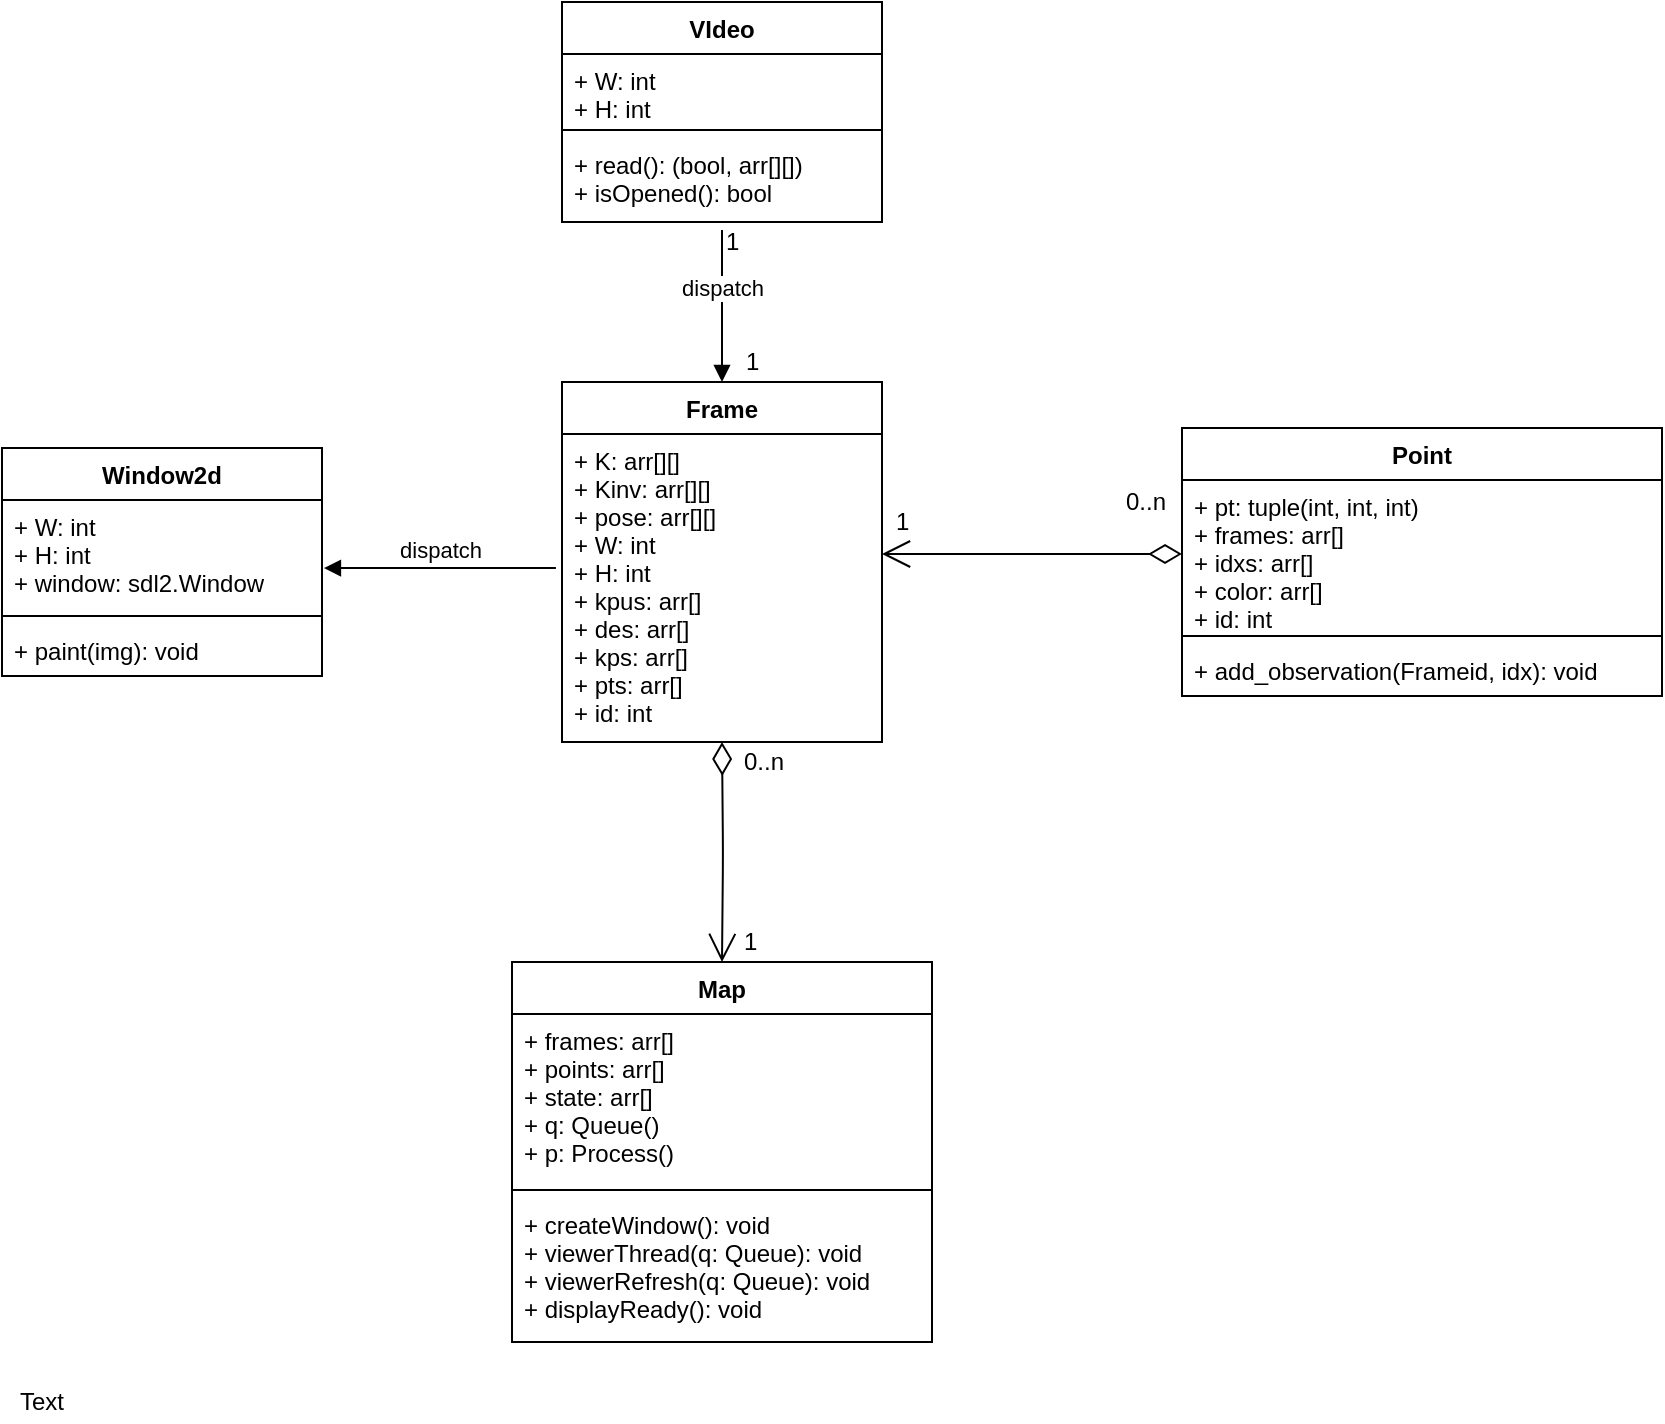<mxfile version="12.1.8" type="device" pages="1"><diagram id="1zFxDMHXRT4skQqIEJuN" name="Page-1"><mxGraphModel dx="1408" dy="731" grid="1" gridSize="10" guides="1" tooltips="1" connect="1" arrows="1" fold="1" page="1" pageScale="1" pageWidth="850" pageHeight="1100" math="0" shadow="0"><root><mxCell id="0"/><mxCell id="1" parent="0"/><mxCell id="I6wavkj0kkIIF9P3YrVP-5" value="Point" style="swimlane;fontStyle=1;align=center;verticalAlign=top;childLayout=stackLayout;horizontal=1;startSize=26;horizontalStack=0;resizeParent=1;resizeParentMax=0;resizeLast=0;collapsible=1;marginBottom=0;" vertex="1" parent="1"><mxGeometry x="600" y="233" width="240" height="134" as="geometry"/></mxCell><mxCell id="I6wavkj0kkIIF9P3YrVP-6" value="+ pt: tuple(int, int, int)&#10;+ frames: arr[]&#10;+ idxs: arr[]&#10;+ color: arr[]&#10;+ id: int" style="text;strokeColor=none;fillColor=none;align=left;verticalAlign=top;spacingLeft=4;spacingRight=4;overflow=hidden;rotatable=0;points=[[0,0.5],[1,0.5]];portConstraint=eastwest;" vertex="1" parent="I6wavkj0kkIIF9P3YrVP-5"><mxGeometry y="26" width="240" height="74" as="geometry"/></mxCell><mxCell id="I6wavkj0kkIIF9P3YrVP-7" value="" style="line;strokeWidth=1;fillColor=none;align=left;verticalAlign=middle;spacingTop=-1;spacingLeft=3;spacingRight=3;rotatable=0;labelPosition=right;points=[];portConstraint=eastwest;" vertex="1" parent="I6wavkj0kkIIF9P3YrVP-5"><mxGeometry y="100" width="240" height="8" as="geometry"/></mxCell><mxCell id="I6wavkj0kkIIF9P3YrVP-8" value="+ add_observation(Frameid, idx): void" style="text;strokeColor=none;fillColor=none;align=left;verticalAlign=top;spacingLeft=4;spacingRight=4;overflow=hidden;rotatable=0;points=[[0,0.5],[1,0.5]];portConstraint=eastwest;" vertex="1" parent="I6wavkj0kkIIF9P3YrVP-5"><mxGeometry y="108" width="240" height="26" as="geometry"/></mxCell><mxCell id="I6wavkj0kkIIF9P3YrVP-13" value="Map&#10;" style="swimlane;fontStyle=1;align=center;verticalAlign=top;childLayout=stackLayout;horizontal=1;startSize=26;horizontalStack=0;resizeParent=1;resizeParentMax=0;resizeLast=0;collapsible=1;marginBottom=0;" vertex="1" parent="1"><mxGeometry x="265" y="500" width="210" height="190" as="geometry"/></mxCell><mxCell id="I6wavkj0kkIIF9P3YrVP-14" value="+ frames: arr[]&#10;+ points: arr[]&#10;+ state: arr[]&#10;+ q: Queue()&#10;+ p: Process()" style="text;strokeColor=none;fillColor=none;align=left;verticalAlign=top;spacingLeft=4;spacingRight=4;overflow=hidden;rotatable=0;points=[[0,0.5],[1,0.5]];portConstraint=eastwest;" vertex="1" parent="I6wavkj0kkIIF9P3YrVP-13"><mxGeometry y="26" width="210" height="84" as="geometry"/></mxCell><mxCell id="I6wavkj0kkIIF9P3YrVP-15" value="" style="line;strokeWidth=1;fillColor=none;align=left;verticalAlign=middle;spacingTop=-1;spacingLeft=3;spacingRight=3;rotatable=0;labelPosition=right;points=[];portConstraint=eastwest;" vertex="1" parent="I6wavkj0kkIIF9P3YrVP-13"><mxGeometry y="110" width="210" height="8" as="geometry"/></mxCell><mxCell id="I6wavkj0kkIIF9P3YrVP-16" value="+ createWindow(): void&#10;+ viewerThread(q: Queue): void&#10;+ viewerRefresh(q: Queue): void&#10;+ displayReady(): void&#10;&#10;&#10;" style="text;strokeColor=none;fillColor=none;align=left;verticalAlign=top;spacingLeft=4;spacingRight=4;overflow=hidden;rotatable=0;points=[[0,0.5],[1,0.5]];portConstraint=eastwest;" vertex="1" parent="I6wavkj0kkIIF9P3YrVP-13"><mxGeometry y="118" width="210" height="72" as="geometry"/></mxCell><mxCell id="I6wavkj0kkIIF9P3YrVP-17" value="VIdeo" style="swimlane;fontStyle=1;align=center;verticalAlign=top;childLayout=stackLayout;horizontal=1;startSize=26;horizontalStack=0;resizeParent=1;resizeParentMax=0;resizeLast=0;collapsible=1;marginBottom=0;" vertex="1" parent="1"><mxGeometry x="290" y="20" width="160" height="110" as="geometry"/></mxCell><mxCell id="I6wavkj0kkIIF9P3YrVP-18" value="+ W: int&#10;+ H: int" style="text;strokeColor=none;fillColor=none;align=left;verticalAlign=top;spacingLeft=4;spacingRight=4;overflow=hidden;rotatable=0;points=[[0,0.5],[1,0.5]];portConstraint=eastwest;fontStyle=0" vertex="1" parent="I6wavkj0kkIIF9P3YrVP-17"><mxGeometry y="26" width="160" height="34" as="geometry"/></mxCell><mxCell id="I6wavkj0kkIIF9P3YrVP-19" value="" style="line;strokeWidth=1;fillColor=none;align=left;verticalAlign=middle;spacingTop=-1;spacingLeft=3;spacingRight=3;rotatable=0;labelPosition=right;points=[];portConstraint=eastwest;" vertex="1" parent="I6wavkj0kkIIF9P3YrVP-17"><mxGeometry y="60" width="160" height="8" as="geometry"/></mxCell><mxCell id="I6wavkj0kkIIF9P3YrVP-20" value="+ read(): (bool, arr[][])&#10;+ isOpened(): bool" style="text;strokeColor=none;fillColor=none;align=left;verticalAlign=top;spacingLeft=4;spacingRight=4;overflow=hidden;rotatable=0;points=[[0,0.5],[1,0.5]];portConstraint=eastwest;" vertex="1" parent="I6wavkj0kkIIF9P3YrVP-17"><mxGeometry y="68" width="160" height="42" as="geometry"/></mxCell><mxCell id="I6wavkj0kkIIF9P3YrVP-21" value="Window2d" style="swimlane;fontStyle=1;align=center;verticalAlign=top;childLayout=stackLayout;horizontal=1;startSize=26;horizontalStack=0;resizeParent=1;resizeParentMax=0;resizeLast=0;collapsible=1;marginBottom=0;" vertex="1" parent="1"><mxGeometry x="10" y="243" width="160" height="114" as="geometry"/></mxCell><mxCell id="I6wavkj0kkIIF9P3YrVP-22" value="+ W: int&#10;+ H: int&#10;+ window: sdl2.Window&#10;" style="text;strokeColor=none;fillColor=none;align=left;verticalAlign=top;spacingLeft=4;spacingRight=4;overflow=hidden;rotatable=0;points=[[0,0.5],[1,0.5]];portConstraint=eastwest;" vertex="1" parent="I6wavkj0kkIIF9P3YrVP-21"><mxGeometry y="26" width="160" height="54" as="geometry"/></mxCell><mxCell id="I6wavkj0kkIIF9P3YrVP-23" value="" style="line;strokeWidth=1;fillColor=none;align=left;verticalAlign=middle;spacingTop=-1;spacingLeft=3;spacingRight=3;rotatable=0;labelPosition=right;points=[];portConstraint=eastwest;" vertex="1" parent="I6wavkj0kkIIF9P3YrVP-21"><mxGeometry y="80" width="160" height="8" as="geometry"/></mxCell><mxCell id="I6wavkj0kkIIF9P3YrVP-24" value="+ paint(img): void" style="text;strokeColor=none;fillColor=none;align=left;verticalAlign=top;spacingLeft=4;spacingRight=4;overflow=hidden;rotatable=0;points=[[0,0.5],[1,0.5]];portConstraint=eastwest;" vertex="1" parent="I6wavkj0kkIIF9P3YrVP-21"><mxGeometry y="88" width="160" height="26" as="geometry"/></mxCell><mxCell id="I6wavkj0kkIIF9P3YrVP-33" value="Frame" style="swimlane;fontStyle=1;align=center;verticalAlign=top;childLayout=stackLayout;horizontal=1;startSize=26;horizontalStack=0;resizeParent=1;resizeParentMax=0;resizeLast=0;collapsible=1;marginBottom=0;" vertex="1" parent="1"><mxGeometry x="290" y="210" width="160" height="180" as="geometry"/></mxCell><mxCell id="I6wavkj0kkIIF9P3YrVP-34" value="+ K: arr[][]&#10;+ Kinv: arr[][]&#10;+ pose: arr[][]&#10;+ W: int&#10;+ H: int&#10;+ kpus: arr[]&#10;+ des: arr[]&#10;+ kps: arr[]&#10;+ pts: arr[]&#10;+ id: int" style="text;strokeColor=none;fillColor=none;align=left;verticalAlign=top;spacingLeft=4;spacingRight=4;overflow=hidden;rotatable=0;points=[[0,0.5],[1,0.5]];portConstraint=eastwest;" vertex="1" parent="I6wavkj0kkIIF9P3YrVP-33"><mxGeometry y="26" width="160" height="154" as="geometry"/></mxCell><mxCell id="I6wavkj0kkIIF9P3YrVP-41" value="dispatch" style="html=1;verticalAlign=bottom;endArrow=block;entryX=1.006;entryY=0.63;entryDx=0;entryDy=0;entryPerimeter=0;exitX=-0.019;exitY=0.435;exitDx=0;exitDy=0;exitPerimeter=0;" edge="1" parent="1" source="I6wavkj0kkIIF9P3YrVP-34" target="I6wavkj0kkIIF9P3YrVP-22"><mxGeometry width="80" relative="1" as="geometry"><mxPoint x="80" y="450" as="sourcePoint"/><mxPoint x="160" y="450" as="targetPoint"/></mxGeometry></mxCell><mxCell id="I6wavkj0kkIIF9P3YrVP-48" value="&lt;br&gt;" style="endArrow=open;html=1;endSize=12;startArrow=diamondThin;startSize=14;startFill=0;edgeStyle=orthogonalEdgeStyle;entryX=0.5;entryY=0;entryDx=0;entryDy=0;" edge="1" parent="1" target="I6wavkj0kkIIF9P3YrVP-13"><mxGeometry relative="1" as="geometry"><mxPoint x="370" y="390" as="sourcePoint"/><mxPoint x="560" y="480" as="targetPoint"/></mxGeometry></mxCell><mxCell id="I6wavkj0kkIIF9P3YrVP-51" value="&lt;br&gt;" style="endArrow=open;html=1;endSize=12;startArrow=diamondThin;startSize=14;startFill=0;edgeStyle=orthogonalEdgeStyle;exitX=0;exitY=0.5;exitDx=0;exitDy=0;" edge="1" parent="1" source="I6wavkj0kkIIF9P3YrVP-6"><mxGeometry relative="1" as="geometry"><mxPoint x="380" y="400" as="sourcePoint"/><mxPoint x="450" y="296" as="targetPoint"/></mxGeometry></mxCell><mxCell id="I6wavkj0kkIIF9P3YrVP-54" value="dispatch" style="html=1;verticalAlign=bottom;endArrow=block;entryX=0.5;entryY=0;entryDx=0;entryDy=0;" edge="1" parent="1" target="I6wavkj0kkIIF9P3YrVP-33"><mxGeometry width="80" relative="1" as="geometry"><mxPoint x="370" y="134" as="sourcePoint"/><mxPoint x="260" y="180" as="targetPoint"/></mxGeometry></mxCell><mxCell id="I6wavkj0kkIIF9P3YrVP-56" value="Text" style="text;html=1;strokeColor=none;fillColor=none;align=center;verticalAlign=middle;whiteSpace=wrap;rounded=0;" vertex="1" parent="1"><mxGeometry x="10" y="710" width="40" height="20" as="geometry"/></mxCell><mxCell id="I6wavkj0kkIIF9P3YrVP-57" value="1" style="text;html=1;resizable=0;points=[];autosize=1;align=left;verticalAlign=top;spacingTop=-4;" vertex="1" parent="1"><mxGeometry x="370" y="130" width="20" height="20" as="geometry"/></mxCell><mxCell id="I6wavkj0kkIIF9P3YrVP-58" value="1" style="text;html=1;resizable=0;points=[];autosize=1;align=left;verticalAlign=top;spacingTop=-4;" vertex="1" parent="1"><mxGeometry x="380" y="190" width="20" height="20" as="geometry"/></mxCell><mxCell id="I6wavkj0kkIIF9P3YrVP-59" value="1" style="text;html=1;resizable=0;points=[];autosize=1;align=left;verticalAlign=top;spacingTop=-4;" vertex="1" parent="1"><mxGeometry x="455" y="270" width="20" height="20" as="geometry"/></mxCell><mxCell id="I6wavkj0kkIIF9P3YrVP-60" value="0..n" style="text;html=1;resizable=0;points=[];autosize=1;align=left;verticalAlign=top;spacingTop=-4;" vertex="1" parent="1"><mxGeometry x="570" y="260" width="40" height="20" as="geometry"/></mxCell><mxCell id="I6wavkj0kkIIF9P3YrVP-61" value="&lt;span style=&quot;font-family: &amp;#34;helvetica&amp;#34; , &amp;#34;arial&amp;#34; , sans-serif ; font-size: 0px&quot;&gt;1&lt;/span&gt;" style="text;html=1;resizable=0;points=[];autosize=1;align=left;verticalAlign=top;spacingTop=-4;" vertex="1" parent="1"><mxGeometry x="389" y="481" width="20" height="20" as="geometry"/></mxCell><mxCell id="I6wavkj0kkIIF9P3YrVP-62" value="1" style="text;html=1;resizable=0;points=[];autosize=1;align=left;verticalAlign=top;spacingTop=-4;" vertex="1" parent="1"><mxGeometry x="379" y="480" width="20" height="20" as="geometry"/></mxCell><mxCell id="I6wavkj0kkIIF9P3YrVP-63" value="0..n" style="text;html=1;resizable=0;points=[];autosize=1;align=left;verticalAlign=top;spacingTop=-4;" vertex="1" parent="1"><mxGeometry x="379" y="390" width="40" height="20" as="geometry"/></mxCell></root></mxGraphModel></diagram></mxfile>